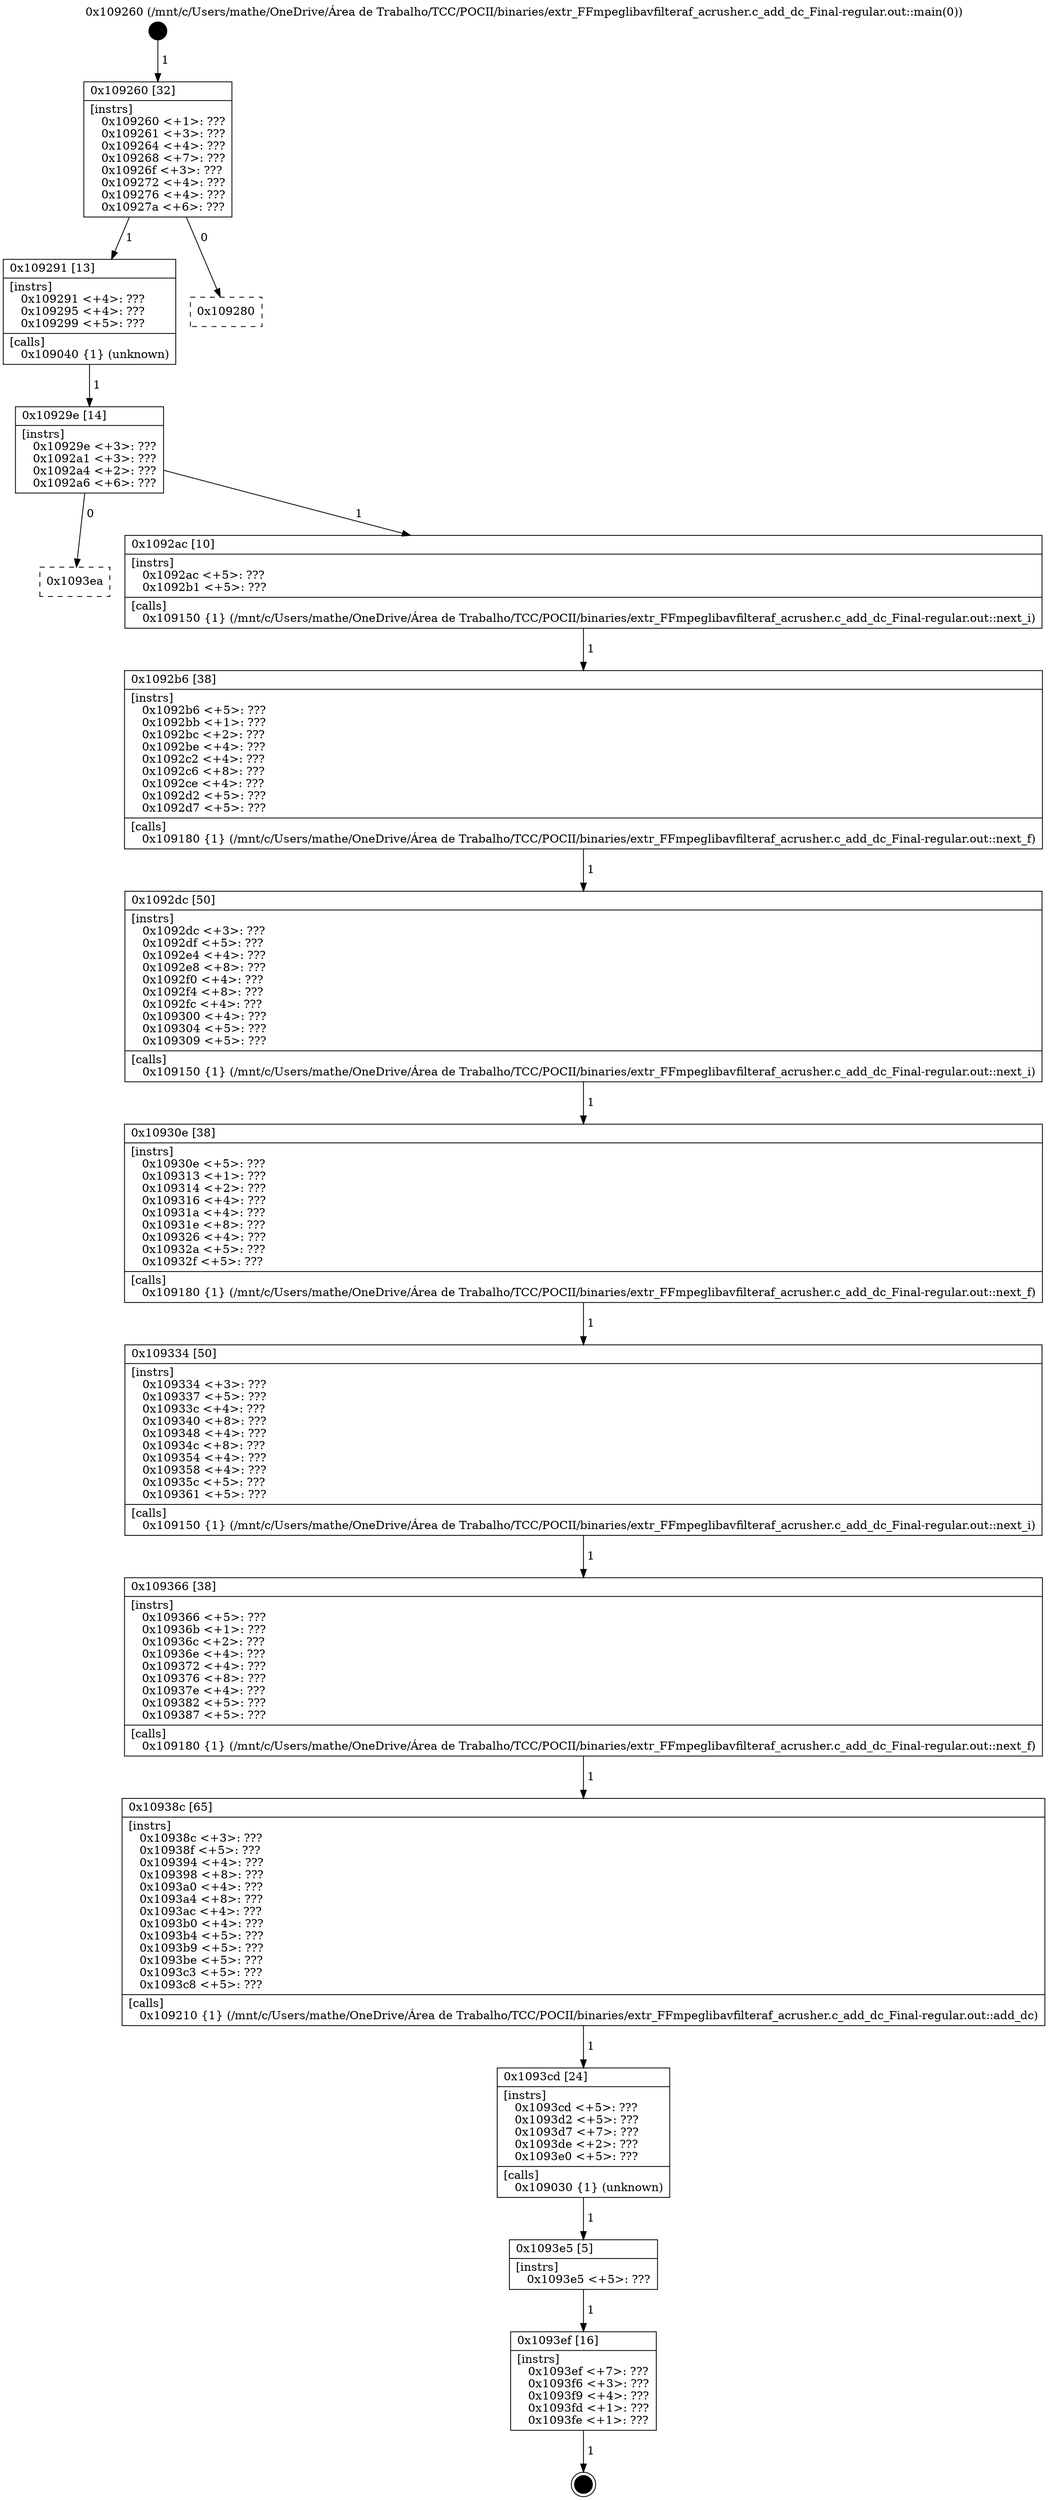 digraph "0x109260" {
  label = "0x109260 (/mnt/c/Users/mathe/OneDrive/Área de Trabalho/TCC/POCII/binaries/extr_FFmpeglibavfilteraf_acrusher.c_add_dc_Final-regular.out::main(0))"
  labelloc = "t"
  node[shape=record]

  Entry [label="",width=0.3,height=0.3,shape=circle,fillcolor=black,style=filled]
  "0x109260" [label="{
     0x109260 [32]\l
     | [instrs]\l
     &nbsp;&nbsp;0x109260 \<+1\>: ???\l
     &nbsp;&nbsp;0x109261 \<+3\>: ???\l
     &nbsp;&nbsp;0x109264 \<+4\>: ???\l
     &nbsp;&nbsp;0x109268 \<+7\>: ???\l
     &nbsp;&nbsp;0x10926f \<+3\>: ???\l
     &nbsp;&nbsp;0x109272 \<+4\>: ???\l
     &nbsp;&nbsp;0x109276 \<+4\>: ???\l
     &nbsp;&nbsp;0x10927a \<+6\>: ???\l
  }"]
  "0x109291" [label="{
     0x109291 [13]\l
     | [instrs]\l
     &nbsp;&nbsp;0x109291 \<+4\>: ???\l
     &nbsp;&nbsp;0x109295 \<+4\>: ???\l
     &nbsp;&nbsp;0x109299 \<+5\>: ???\l
     | [calls]\l
     &nbsp;&nbsp;0x109040 \{1\} (unknown)\l
  }"]
  "0x109280" [label="{
     0x109280\l
  }", style=dashed]
  "0x10929e" [label="{
     0x10929e [14]\l
     | [instrs]\l
     &nbsp;&nbsp;0x10929e \<+3\>: ???\l
     &nbsp;&nbsp;0x1092a1 \<+3\>: ???\l
     &nbsp;&nbsp;0x1092a4 \<+2\>: ???\l
     &nbsp;&nbsp;0x1092a6 \<+6\>: ???\l
  }"]
  "0x1093ea" [label="{
     0x1093ea\l
  }", style=dashed]
  "0x1092ac" [label="{
     0x1092ac [10]\l
     | [instrs]\l
     &nbsp;&nbsp;0x1092ac \<+5\>: ???\l
     &nbsp;&nbsp;0x1092b1 \<+5\>: ???\l
     | [calls]\l
     &nbsp;&nbsp;0x109150 \{1\} (/mnt/c/Users/mathe/OneDrive/Área de Trabalho/TCC/POCII/binaries/extr_FFmpeglibavfilteraf_acrusher.c_add_dc_Final-regular.out::next_i)\l
  }"]
  Exit [label="",width=0.3,height=0.3,shape=circle,fillcolor=black,style=filled,peripheries=2]
  "0x1092b6" [label="{
     0x1092b6 [38]\l
     | [instrs]\l
     &nbsp;&nbsp;0x1092b6 \<+5\>: ???\l
     &nbsp;&nbsp;0x1092bb \<+1\>: ???\l
     &nbsp;&nbsp;0x1092bc \<+2\>: ???\l
     &nbsp;&nbsp;0x1092be \<+4\>: ???\l
     &nbsp;&nbsp;0x1092c2 \<+4\>: ???\l
     &nbsp;&nbsp;0x1092c6 \<+8\>: ???\l
     &nbsp;&nbsp;0x1092ce \<+4\>: ???\l
     &nbsp;&nbsp;0x1092d2 \<+5\>: ???\l
     &nbsp;&nbsp;0x1092d7 \<+5\>: ???\l
     | [calls]\l
     &nbsp;&nbsp;0x109180 \{1\} (/mnt/c/Users/mathe/OneDrive/Área de Trabalho/TCC/POCII/binaries/extr_FFmpeglibavfilteraf_acrusher.c_add_dc_Final-regular.out::next_f)\l
  }"]
  "0x1092dc" [label="{
     0x1092dc [50]\l
     | [instrs]\l
     &nbsp;&nbsp;0x1092dc \<+3\>: ???\l
     &nbsp;&nbsp;0x1092df \<+5\>: ???\l
     &nbsp;&nbsp;0x1092e4 \<+4\>: ???\l
     &nbsp;&nbsp;0x1092e8 \<+8\>: ???\l
     &nbsp;&nbsp;0x1092f0 \<+4\>: ???\l
     &nbsp;&nbsp;0x1092f4 \<+8\>: ???\l
     &nbsp;&nbsp;0x1092fc \<+4\>: ???\l
     &nbsp;&nbsp;0x109300 \<+4\>: ???\l
     &nbsp;&nbsp;0x109304 \<+5\>: ???\l
     &nbsp;&nbsp;0x109309 \<+5\>: ???\l
     | [calls]\l
     &nbsp;&nbsp;0x109150 \{1\} (/mnt/c/Users/mathe/OneDrive/Área de Trabalho/TCC/POCII/binaries/extr_FFmpeglibavfilteraf_acrusher.c_add_dc_Final-regular.out::next_i)\l
  }"]
  "0x10930e" [label="{
     0x10930e [38]\l
     | [instrs]\l
     &nbsp;&nbsp;0x10930e \<+5\>: ???\l
     &nbsp;&nbsp;0x109313 \<+1\>: ???\l
     &nbsp;&nbsp;0x109314 \<+2\>: ???\l
     &nbsp;&nbsp;0x109316 \<+4\>: ???\l
     &nbsp;&nbsp;0x10931a \<+4\>: ???\l
     &nbsp;&nbsp;0x10931e \<+8\>: ???\l
     &nbsp;&nbsp;0x109326 \<+4\>: ???\l
     &nbsp;&nbsp;0x10932a \<+5\>: ???\l
     &nbsp;&nbsp;0x10932f \<+5\>: ???\l
     | [calls]\l
     &nbsp;&nbsp;0x109180 \{1\} (/mnt/c/Users/mathe/OneDrive/Área de Trabalho/TCC/POCII/binaries/extr_FFmpeglibavfilteraf_acrusher.c_add_dc_Final-regular.out::next_f)\l
  }"]
  "0x109334" [label="{
     0x109334 [50]\l
     | [instrs]\l
     &nbsp;&nbsp;0x109334 \<+3\>: ???\l
     &nbsp;&nbsp;0x109337 \<+5\>: ???\l
     &nbsp;&nbsp;0x10933c \<+4\>: ???\l
     &nbsp;&nbsp;0x109340 \<+8\>: ???\l
     &nbsp;&nbsp;0x109348 \<+4\>: ???\l
     &nbsp;&nbsp;0x10934c \<+8\>: ???\l
     &nbsp;&nbsp;0x109354 \<+4\>: ???\l
     &nbsp;&nbsp;0x109358 \<+4\>: ???\l
     &nbsp;&nbsp;0x10935c \<+5\>: ???\l
     &nbsp;&nbsp;0x109361 \<+5\>: ???\l
     | [calls]\l
     &nbsp;&nbsp;0x109150 \{1\} (/mnt/c/Users/mathe/OneDrive/Área de Trabalho/TCC/POCII/binaries/extr_FFmpeglibavfilteraf_acrusher.c_add_dc_Final-regular.out::next_i)\l
  }"]
  "0x109366" [label="{
     0x109366 [38]\l
     | [instrs]\l
     &nbsp;&nbsp;0x109366 \<+5\>: ???\l
     &nbsp;&nbsp;0x10936b \<+1\>: ???\l
     &nbsp;&nbsp;0x10936c \<+2\>: ???\l
     &nbsp;&nbsp;0x10936e \<+4\>: ???\l
     &nbsp;&nbsp;0x109372 \<+4\>: ???\l
     &nbsp;&nbsp;0x109376 \<+8\>: ???\l
     &nbsp;&nbsp;0x10937e \<+4\>: ???\l
     &nbsp;&nbsp;0x109382 \<+5\>: ???\l
     &nbsp;&nbsp;0x109387 \<+5\>: ???\l
     | [calls]\l
     &nbsp;&nbsp;0x109180 \{1\} (/mnt/c/Users/mathe/OneDrive/Área de Trabalho/TCC/POCII/binaries/extr_FFmpeglibavfilteraf_acrusher.c_add_dc_Final-regular.out::next_f)\l
  }"]
  "0x10938c" [label="{
     0x10938c [65]\l
     | [instrs]\l
     &nbsp;&nbsp;0x10938c \<+3\>: ???\l
     &nbsp;&nbsp;0x10938f \<+5\>: ???\l
     &nbsp;&nbsp;0x109394 \<+4\>: ???\l
     &nbsp;&nbsp;0x109398 \<+8\>: ???\l
     &nbsp;&nbsp;0x1093a0 \<+4\>: ???\l
     &nbsp;&nbsp;0x1093a4 \<+8\>: ???\l
     &nbsp;&nbsp;0x1093ac \<+4\>: ???\l
     &nbsp;&nbsp;0x1093b0 \<+4\>: ???\l
     &nbsp;&nbsp;0x1093b4 \<+5\>: ???\l
     &nbsp;&nbsp;0x1093b9 \<+5\>: ???\l
     &nbsp;&nbsp;0x1093be \<+5\>: ???\l
     &nbsp;&nbsp;0x1093c3 \<+5\>: ???\l
     &nbsp;&nbsp;0x1093c8 \<+5\>: ???\l
     | [calls]\l
     &nbsp;&nbsp;0x109210 \{1\} (/mnt/c/Users/mathe/OneDrive/Área de Trabalho/TCC/POCII/binaries/extr_FFmpeglibavfilteraf_acrusher.c_add_dc_Final-regular.out::add_dc)\l
  }"]
  "0x1093cd" [label="{
     0x1093cd [24]\l
     | [instrs]\l
     &nbsp;&nbsp;0x1093cd \<+5\>: ???\l
     &nbsp;&nbsp;0x1093d2 \<+5\>: ???\l
     &nbsp;&nbsp;0x1093d7 \<+7\>: ???\l
     &nbsp;&nbsp;0x1093de \<+2\>: ???\l
     &nbsp;&nbsp;0x1093e0 \<+5\>: ???\l
     | [calls]\l
     &nbsp;&nbsp;0x109030 \{1\} (unknown)\l
  }"]
  "0x1093e5" [label="{
     0x1093e5 [5]\l
     | [instrs]\l
     &nbsp;&nbsp;0x1093e5 \<+5\>: ???\l
  }"]
  "0x1093ef" [label="{
     0x1093ef [16]\l
     | [instrs]\l
     &nbsp;&nbsp;0x1093ef \<+7\>: ???\l
     &nbsp;&nbsp;0x1093f6 \<+3\>: ???\l
     &nbsp;&nbsp;0x1093f9 \<+4\>: ???\l
     &nbsp;&nbsp;0x1093fd \<+1\>: ???\l
     &nbsp;&nbsp;0x1093fe \<+1\>: ???\l
  }"]
  Entry -> "0x109260" [label=" 1"]
  "0x109260" -> "0x109291" [label=" 1"]
  "0x109260" -> "0x109280" [label=" 0"]
  "0x109291" -> "0x10929e" [label=" 1"]
  "0x10929e" -> "0x1093ea" [label=" 0"]
  "0x10929e" -> "0x1092ac" [label=" 1"]
  "0x1093ef" -> Exit [label=" 1"]
  "0x1092ac" -> "0x1092b6" [label=" 1"]
  "0x1092b6" -> "0x1092dc" [label=" 1"]
  "0x1092dc" -> "0x10930e" [label=" 1"]
  "0x10930e" -> "0x109334" [label=" 1"]
  "0x109334" -> "0x109366" [label=" 1"]
  "0x109366" -> "0x10938c" [label=" 1"]
  "0x10938c" -> "0x1093cd" [label=" 1"]
  "0x1093cd" -> "0x1093e5" [label=" 1"]
  "0x1093e5" -> "0x1093ef" [label=" 1"]
}
